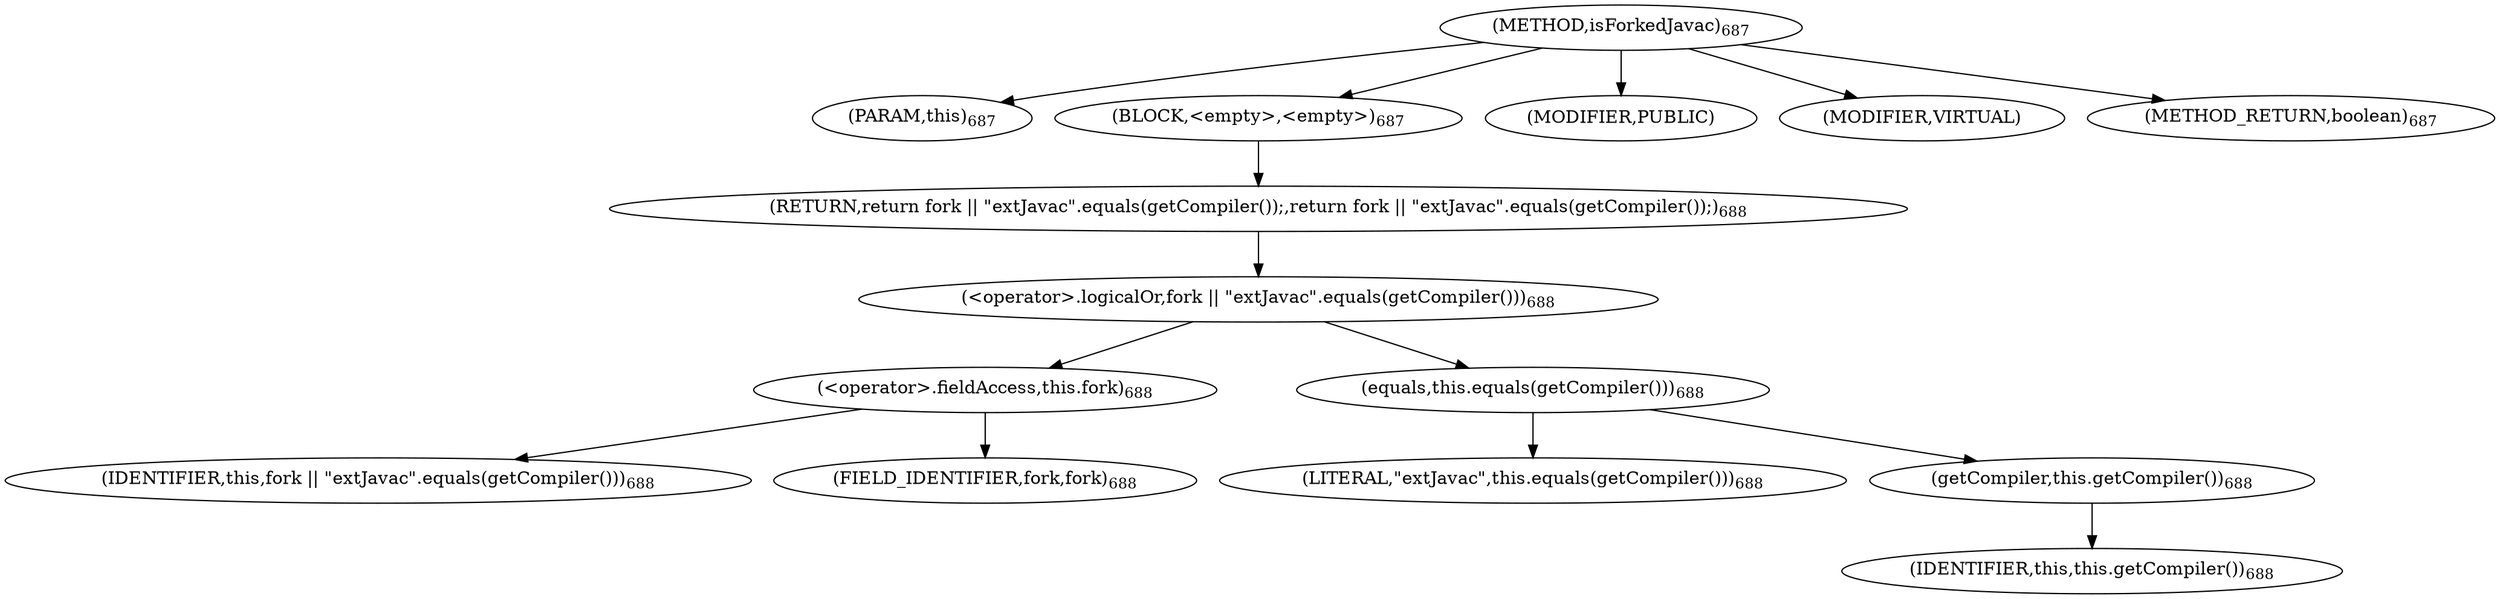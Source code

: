 digraph "isForkedJavac" {  
"1137" [label = <(METHOD,isForkedJavac)<SUB>687</SUB>> ]
"54" [label = <(PARAM,this)<SUB>687</SUB>> ]
"1138" [label = <(BLOCK,&lt;empty&gt;,&lt;empty&gt;)<SUB>687</SUB>> ]
"1139" [label = <(RETURN,return fork || &quot;extJavac&quot;.equals(getCompiler());,return fork || &quot;extJavac&quot;.equals(getCompiler());)<SUB>688</SUB>> ]
"1140" [label = <(&lt;operator&gt;.logicalOr,fork || &quot;extJavac&quot;.equals(getCompiler()))<SUB>688</SUB>> ]
"1141" [label = <(&lt;operator&gt;.fieldAccess,this.fork)<SUB>688</SUB>> ]
"1142" [label = <(IDENTIFIER,this,fork || &quot;extJavac&quot;.equals(getCompiler()))<SUB>688</SUB>> ]
"1143" [label = <(FIELD_IDENTIFIER,fork,fork)<SUB>688</SUB>> ]
"1144" [label = <(equals,this.equals(getCompiler()))<SUB>688</SUB>> ]
"1145" [label = <(LITERAL,&quot;extJavac&quot;,this.equals(getCompiler()))<SUB>688</SUB>> ]
"1146" [label = <(getCompiler,this.getCompiler())<SUB>688</SUB>> ]
"53" [label = <(IDENTIFIER,this,this.getCompiler())<SUB>688</SUB>> ]
"1147" [label = <(MODIFIER,PUBLIC)> ]
"1148" [label = <(MODIFIER,VIRTUAL)> ]
"1149" [label = <(METHOD_RETURN,boolean)<SUB>687</SUB>> ]
  "1137" -> "54" 
  "1137" -> "1138" 
  "1137" -> "1147" 
  "1137" -> "1148" 
  "1137" -> "1149" 
  "1138" -> "1139" 
  "1139" -> "1140" 
  "1140" -> "1141" 
  "1140" -> "1144" 
  "1141" -> "1142" 
  "1141" -> "1143" 
  "1144" -> "1145" 
  "1144" -> "1146" 
  "1146" -> "53" 
}
